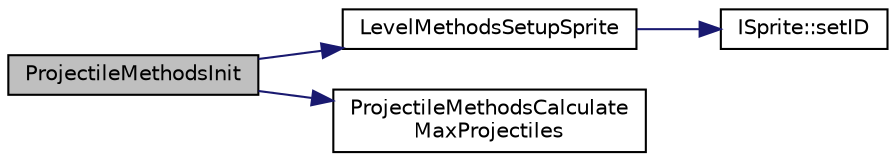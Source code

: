 digraph "ProjectileMethodsInit"
{
 // LATEX_PDF_SIZE
  edge [fontname="Helvetica",fontsize="10",labelfontname="Helvetica",labelfontsize="10"];
  node [fontname="Helvetica",fontsize="10",shape=record];
  rankdir="LR";
  Node1 [label="ProjectileMethodsInit",height=0.2,width=0.4,color="black", fillcolor="grey75", style="filled", fontcolor="black",tooltip="Performs projectile initialization"];
  Node1 -> Node2 [color="midnightblue",fontsize="10",style="solid"];
  Node2 [label="LevelMethodsSetupSprite",height=0.2,width=0.4,color="black", fillcolor="white", style="filled",URL="$_level_methods_8cpp.html#a401d1e8b9ca756d47ceabc972779ef38",tooltip=" "];
  Node2 -> Node3 [color="midnightblue",fontsize="10",style="solid"];
  Node3 [label="ISprite::setID",height=0.2,width=0.4,color="black", fillcolor="white", style="filled",URL="$class_i_sprite.html#a1f16a3f8d86dff3cb09901e507ba7e97",tooltip=" "];
  Node1 -> Node4 [color="midnightblue",fontsize="10",style="solid"];
  Node4 [label="ProjectileMethodsCalculate\lMaxProjectiles",height=0.2,width=0.4,color="black", fillcolor="white", style="filled",URL="$_projectile_methods_8cpp.html#a60938b8426986e55ff13683725cb193f",tooltip="Calculates the maximum projectiles available when a level changes..."];
}

